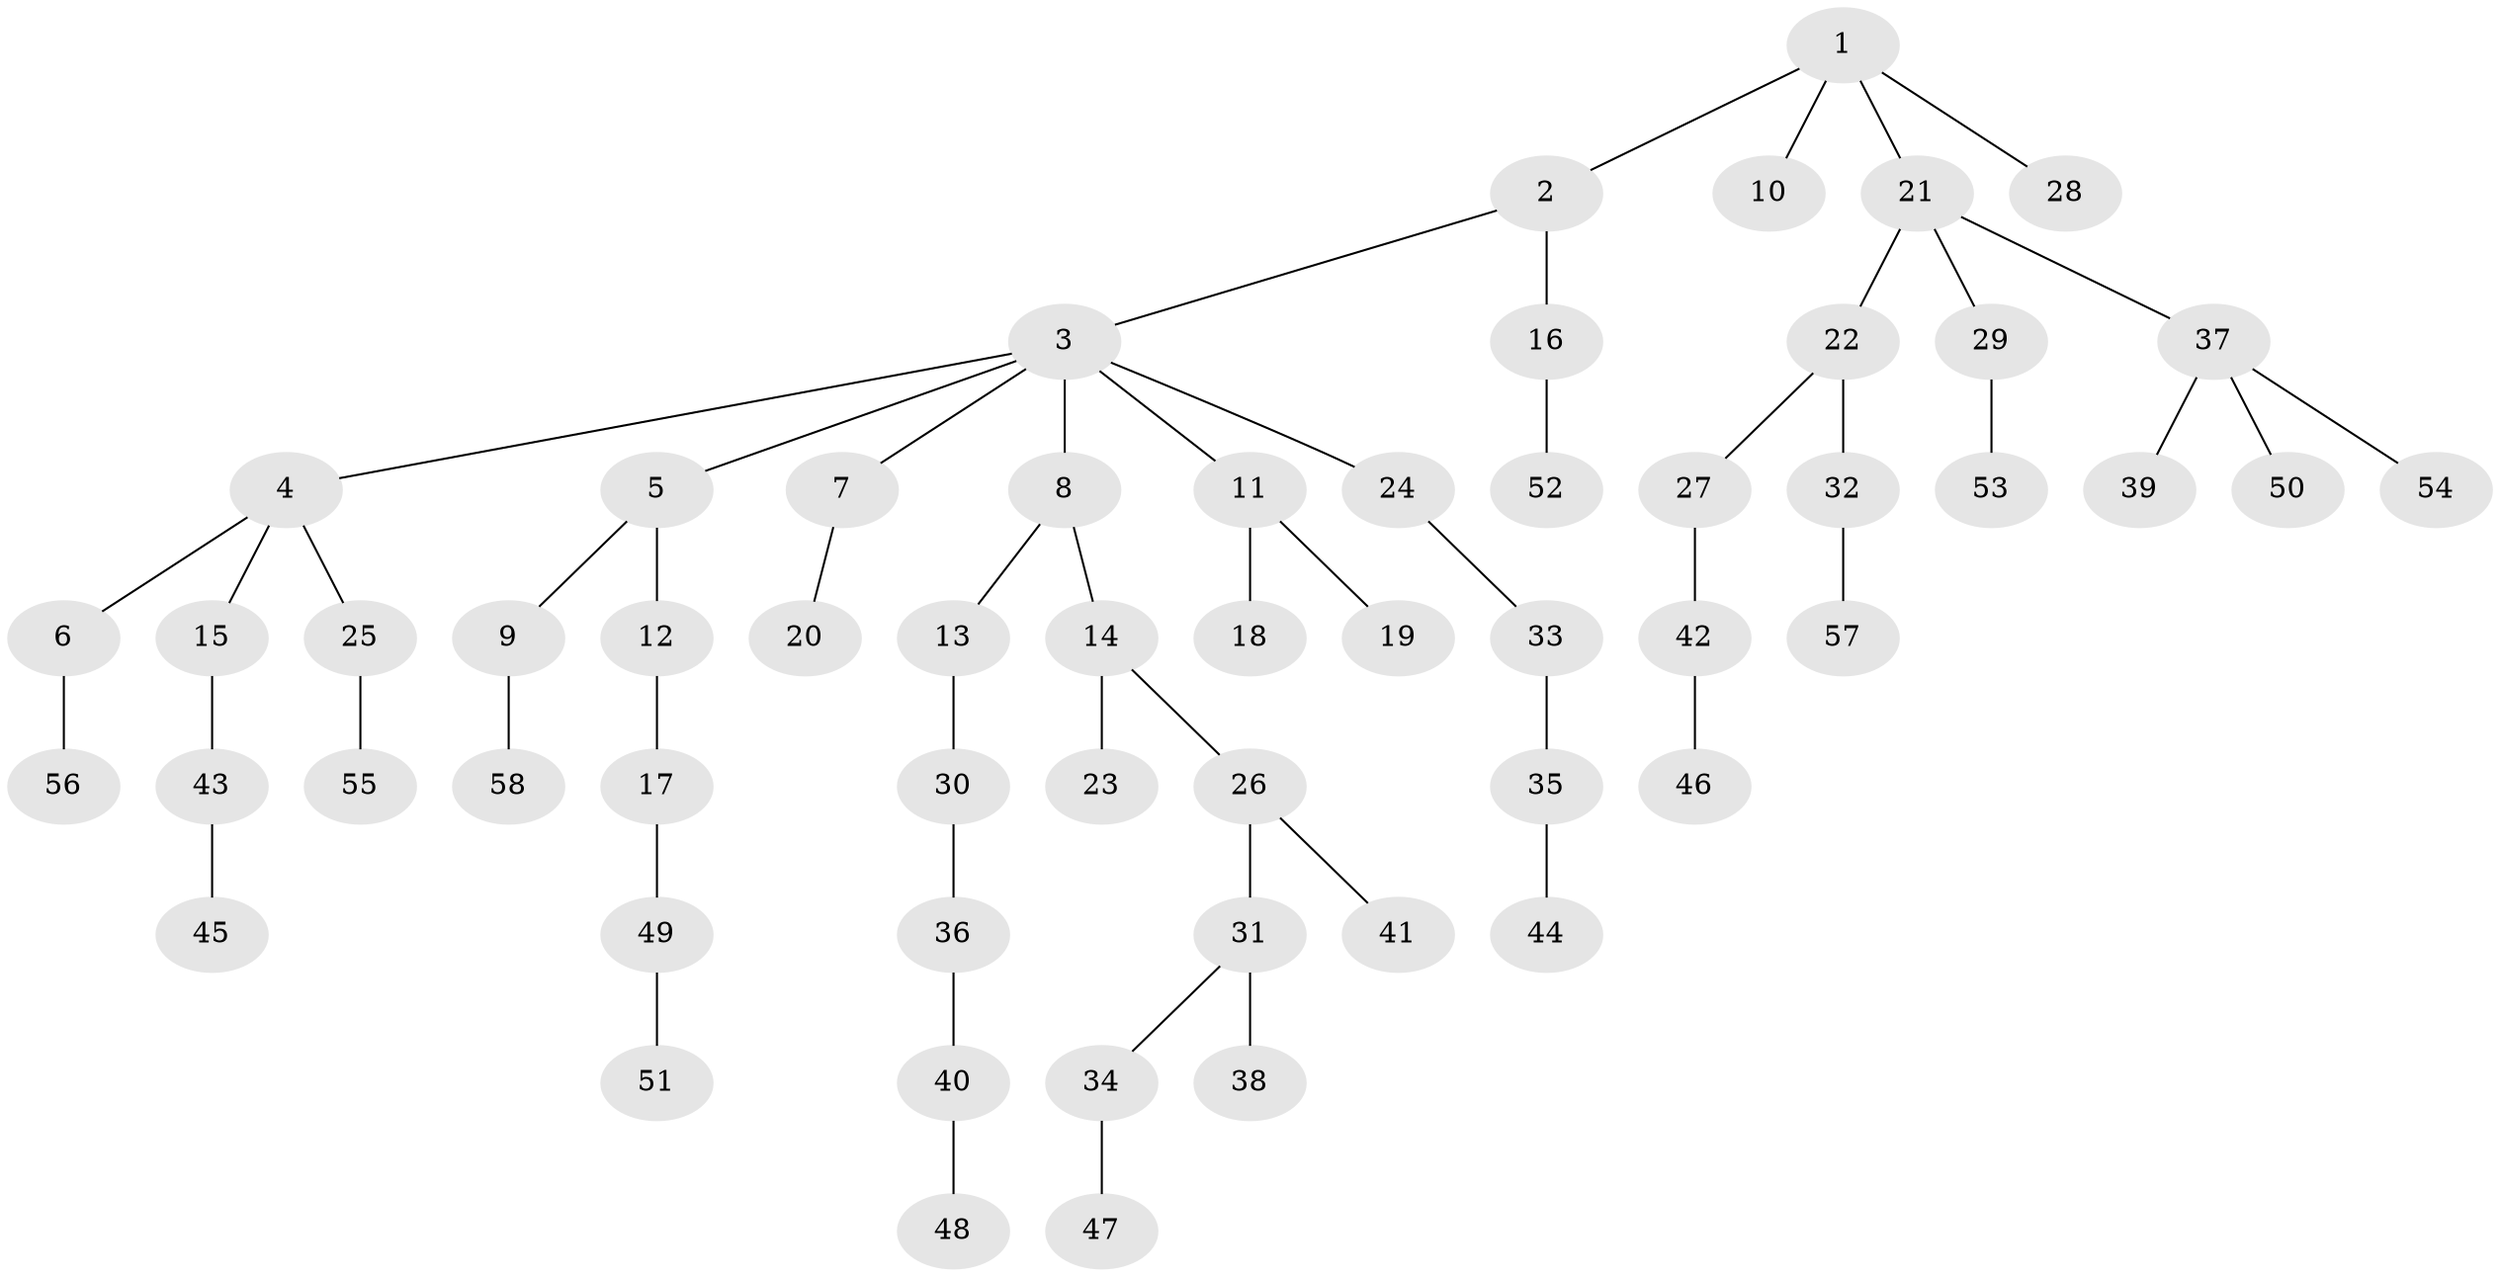 // coarse degree distribution, {3: 0.16666666666666666, 7: 0.027777777777777776, 4: 0.05555555555555555, 1: 0.4722222222222222, 2: 0.2777777777777778}
// Generated by graph-tools (version 1.1) at 2025/52/02/27/25 19:52:09]
// undirected, 58 vertices, 57 edges
graph export_dot {
graph [start="1"]
  node [color=gray90,style=filled];
  1;
  2;
  3;
  4;
  5;
  6;
  7;
  8;
  9;
  10;
  11;
  12;
  13;
  14;
  15;
  16;
  17;
  18;
  19;
  20;
  21;
  22;
  23;
  24;
  25;
  26;
  27;
  28;
  29;
  30;
  31;
  32;
  33;
  34;
  35;
  36;
  37;
  38;
  39;
  40;
  41;
  42;
  43;
  44;
  45;
  46;
  47;
  48;
  49;
  50;
  51;
  52;
  53;
  54;
  55;
  56;
  57;
  58;
  1 -- 2;
  1 -- 10;
  1 -- 21;
  1 -- 28;
  2 -- 3;
  2 -- 16;
  3 -- 4;
  3 -- 5;
  3 -- 7;
  3 -- 8;
  3 -- 11;
  3 -- 24;
  4 -- 6;
  4 -- 15;
  4 -- 25;
  5 -- 9;
  5 -- 12;
  6 -- 56;
  7 -- 20;
  8 -- 13;
  8 -- 14;
  9 -- 58;
  11 -- 18;
  11 -- 19;
  12 -- 17;
  13 -- 30;
  14 -- 23;
  14 -- 26;
  15 -- 43;
  16 -- 52;
  17 -- 49;
  21 -- 22;
  21 -- 29;
  21 -- 37;
  22 -- 27;
  22 -- 32;
  24 -- 33;
  25 -- 55;
  26 -- 31;
  26 -- 41;
  27 -- 42;
  29 -- 53;
  30 -- 36;
  31 -- 34;
  31 -- 38;
  32 -- 57;
  33 -- 35;
  34 -- 47;
  35 -- 44;
  36 -- 40;
  37 -- 39;
  37 -- 50;
  37 -- 54;
  40 -- 48;
  42 -- 46;
  43 -- 45;
  49 -- 51;
}

